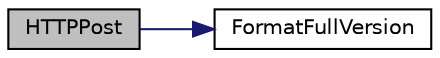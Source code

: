digraph "HTTPPost"
{
  edge [fontname="Helvetica",fontsize="10",labelfontname="Helvetica",labelfontsize="10"];
  node [fontname="Helvetica",fontsize="10",shape=record];
  rankdir="LR";
  Node0 [label="HTTPPost",height=0.2,width=0.4,color="black", fillcolor="grey75", style="filled", fontcolor="black"];
  Node0 -> Node1 [color="midnightblue",fontsize="10",style="solid",fontname="Helvetica"];
  Node1 [label="FormatFullVersion",height=0.2,width=0.4,color="black", fillcolor="white", style="filled",URL="$df/d2d/util_8cpp.html#ac2170cca99e9347171fca492ae533d96"];
}
